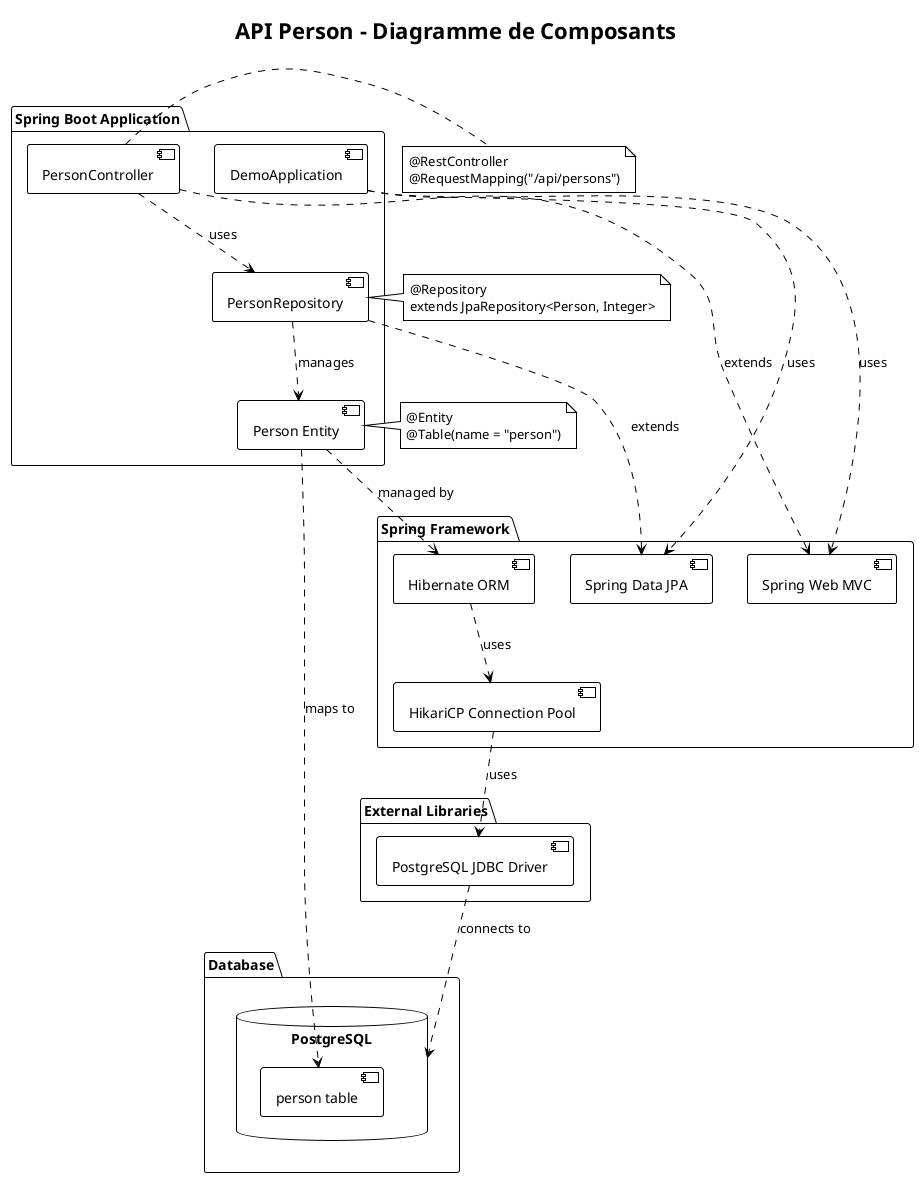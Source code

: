 @startuml component-diagram
!theme plain
title API Person - Diagramme de Composants

package "Spring Boot Application" {
    component [DemoApplication] as app
    component [PersonController] as controller
    component [PersonRepository] as repository
    component [Person Entity] as entity
    
    controller ..> repository : uses
    repository ..> entity : manages
}

package "Spring Framework" {
    component [Spring Web MVC] as mvc
    component [Spring Data JPA] as jpa
    component [Hibernate ORM] as hibernate
    component [HikariCP Connection Pool] as hikari
}

package "Database" {
    database PostgreSQL {
        component [person table] as table
    }
}

package "External Libraries" {
    component [PostgreSQL JDBC Driver] as driver
}

' Spring Boot utilise les composants Spring
app ..> mvc : uses
app ..> jpa : uses
controller ..> mvc : extends
repository ..> jpa : extends
entity ..> hibernate : managed by

' Connexions base de données
hibernate ..> hikari : uses
hikari ..> driver : uses
driver ..> PostgreSQL : connects to

' Mapping
entity ..> table : maps to

' Annotations
note right of controller
    @RestController
    @RequestMapping("/api/persons")
end note

note right of repository
    @Repository
    extends JpaRepository<Person, Integer>
end note

note right of entity
    @Entity
    @Table(name = "person")
end note

@enduml
